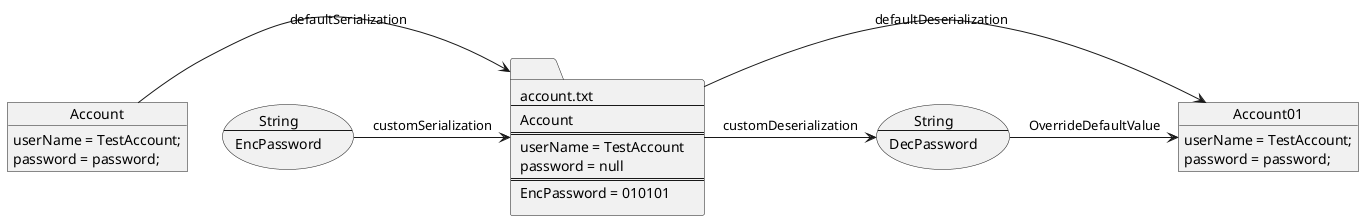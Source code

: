 @startuml

Object Account{
userName = TestAccount;
password = password;
}

folder folder [
account.txt
----
Account
====
userName = TestAccount
password = null
====
EncPassword = 010101
]

usecase usecase [
String
----
EncPassword
]

Object Account01{
userName = TestAccount;
password = password;
}

usecase usecase1 [
String
----
DecPassword
]

usecase1 -> Account01 : OverrideDefaultValue
Account -> folder : defaultSerialization
usecase -> folder : customSerialization
folder -> usecase1 : customDeserialization
folder -> Account01 : defaultDeserialization

@enduml